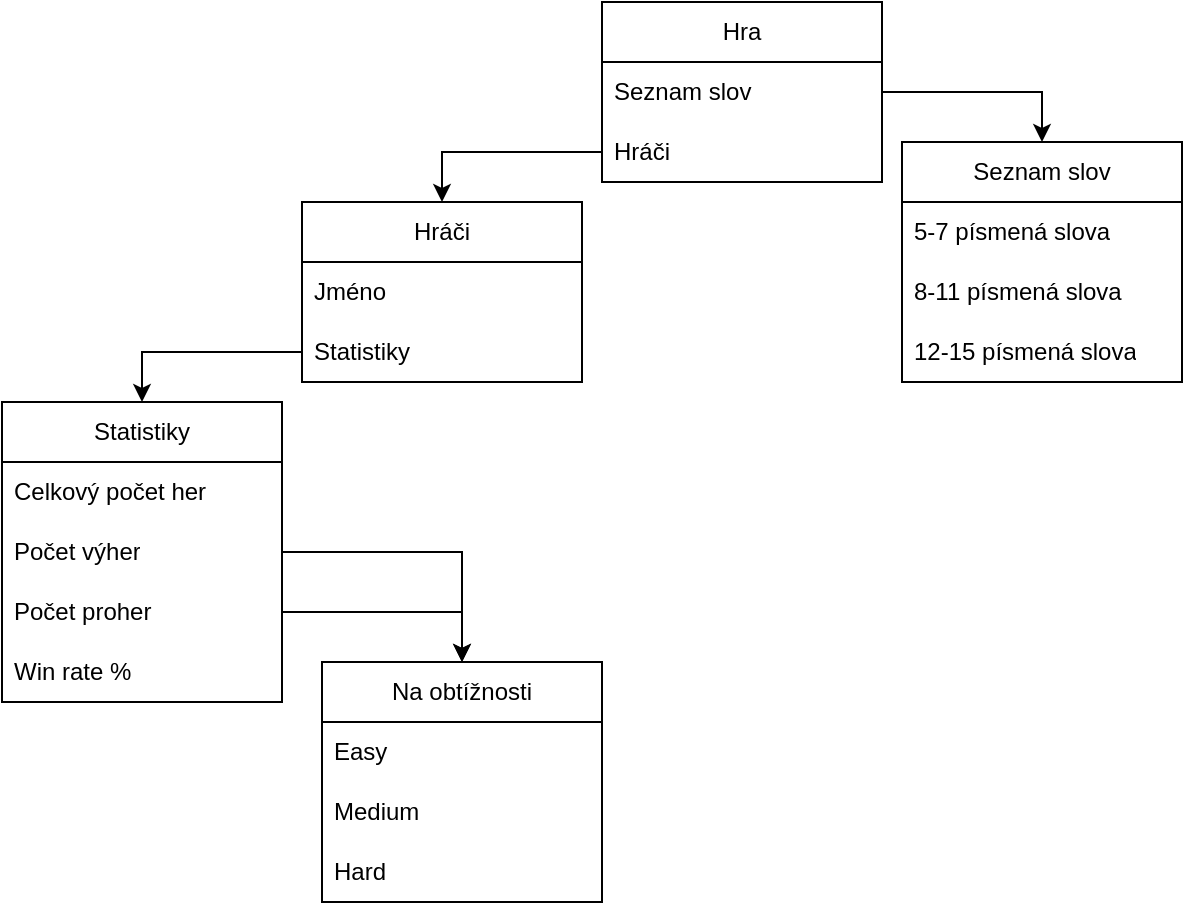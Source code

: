 <mxfile version="22.0.6" type="device">
  <diagram name="Stránka-1" id="vnchgkrExtNLJygW9niD">
    <mxGraphModel dx="937" dy="539" grid="1" gridSize="10" guides="1" tooltips="1" connect="1" arrows="1" fold="1" page="1" pageScale="1" pageWidth="827" pageHeight="1169" math="0" shadow="0">
      <root>
        <mxCell id="0" />
        <mxCell id="1" parent="0" />
        <mxCell id="nbKzUu0LWvW5YM8-ZRvl-2" value="Hra" style="swimlane;fontStyle=0;childLayout=stackLayout;horizontal=1;startSize=30;horizontalStack=0;resizeParent=1;resizeParentMax=0;resizeLast=0;collapsible=1;marginBottom=0;whiteSpace=wrap;html=1;" vertex="1" parent="1">
          <mxGeometry x="420" y="210" width="140" height="90" as="geometry" />
        </mxCell>
        <mxCell id="nbKzUu0LWvW5YM8-ZRvl-3" value="Seznam slov" style="text;strokeColor=none;fillColor=none;align=left;verticalAlign=middle;spacingLeft=4;spacingRight=4;overflow=hidden;points=[[0,0.5],[1,0.5]];portConstraint=eastwest;rotatable=0;whiteSpace=wrap;html=1;" vertex="1" parent="nbKzUu0LWvW5YM8-ZRvl-2">
          <mxGeometry y="30" width="140" height="30" as="geometry" />
        </mxCell>
        <mxCell id="nbKzUu0LWvW5YM8-ZRvl-4" value="Hráči" style="text;strokeColor=none;fillColor=none;align=left;verticalAlign=middle;spacingLeft=4;spacingRight=4;overflow=hidden;points=[[0,0.5],[1,0.5]];portConstraint=eastwest;rotatable=0;whiteSpace=wrap;html=1;" vertex="1" parent="nbKzUu0LWvW5YM8-ZRvl-2">
          <mxGeometry y="60" width="140" height="30" as="geometry" />
        </mxCell>
        <mxCell id="nbKzUu0LWvW5YM8-ZRvl-6" value="Seznam slov" style="swimlane;fontStyle=0;childLayout=stackLayout;horizontal=1;startSize=30;horizontalStack=0;resizeParent=1;resizeParentMax=0;resizeLast=0;collapsible=1;marginBottom=0;whiteSpace=wrap;html=1;" vertex="1" parent="1">
          <mxGeometry x="570" y="280" width="140" height="120" as="geometry" />
        </mxCell>
        <mxCell id="nbKzUu0LWvW5YM8-ZRvl-7" value="5-7 písmená slova" style="text;strokeColor=none;fillColor=none;align=left;verticalAlign=middle;spacingLeft=4;spacingRight=4;overflow=hidden;points=[[0,0.5],[1,0.5]];portConstraint=eastwest;rotatable=0;whiteSpace=wrap;html=1;" vertex="1" parent="nbKzUu0LWvW5YM8-ZRvl-6">
          <mxGeometry y="30" width="140" height="30" as="geometry" />
        </mxCell>
        <mxCell id="nbKzUu0LWvW5YM8-ZRvl-8" value="8-11 písmená slova" style="text;strokeColor=none;fillColor=none;align=left;verticalAlign=middle;spacingLeft=4;spacingRight=4;overflow=hidden;points=[[0,0.5],[1,0.5]];portConstraint=eastwest;rotatable=0;whiteSpace=wrap;html=1;" vertex="1" parent="nbKzUu0LWvW5YM8-ZRvl-6">
          <mxGeometry y="60" width="140" height="30" as="geometry" />
        </mxCell>
        <mxCell id="nbKzUu0LWvW5YM8-ZRvl-9" value="12-15 písmená slova" style="text;strokeColor=none;fillColor=none;align=left;verticalAlign=middle;spacingLeft=4;spacingRight=4;overflow=hidden;points=[[0,0.5],[1,0.5]];portConstraint=eastwest;rotatable=0;whiteSpace=wrap;html=1;" vertex="1" parent="nbKzUu0LWvW5YM8-ZRvl-6">
          <mxGeometry y="90" width="140" height="30" as="geometry" />
        </mxCell>
        <mxCell id="nbKzUu0LWvW5YM8-ZRvl-11" style="edgeStyle=orthogonalEdgeStyle;rounded=0;orthogonalLoop=1;jettySize=auto;html=1;entryX=0.5;entryY=0;entryDx=0;entryDy=0;" edge="1" parent="1" source="nbKzUu0LWvW5YM8-ZRvl-3" target="nbKzUu0LWvW5YM8-ZRvl-6">
          <mxGeometry relative="1" as="geometry" />
        </mxCell>
        <mxCell id="nbKzUu0LWvW5YM8-ZRvl-12" value="Hráči" style="swimlane;fontStyle=0;childLayout=stackLayout;horizontal=1;startSize=30;horizontalStack=0;resizeParent=1;resizeParentMax=0;resizeLast=0;collapsible=1;marginBottom=0;whiteSpace=wrap;html=1;" vertex="1" parent="1">
          <mxGeometry x="270" y="310" width="140" height="90" as="geometry" />
        </mxCell>
        <mxCell id="nbKzUu0LWvW5YM8-ZRvl-13" value="Jméno" style="text;strokeColor=none;fillColor=none;align=left;verticalAlign=middle;spacingLeft=4;spacingRight=4;overflow=hidden;points=[[0,0.5],[1,0.5]];portConstraint=eastwest;rotatable=0;whiteSpace=wrap;html=1;" vertex="1" parent="nbKzUu0LWvW5YM8-ZRvl-12">
          <mxGeometry y="30" width="140" height="30" as="geometry" />
        </mxCell>
        <mxCell id="nbKzUu0LWvW5YM8-ZRvl-14" value="Statistiky" style="text;strokeColor=none;fillColor=none;align=left;verticalAlign=middle;spacingLeft=4;spacingRight=4;overflow=hidden;points=[[0,0.5],[1,0.5]];portConstraint=eastwest;rotatable=0;whiteSpace=wrap;html=1;" vertex="1" parent="nbKzUu0LWvW5YM8-ZRvl-12">
          <mxGeometry y="60" width="140" height="30" as="geometry" />
        </mxCell>
        <mxCell id="nbKzUu0LWvW5YM8-ZRvl-17" style="edgeStyle=orthogonalEdgeStyle;rounded=0;orthogonalLoop=1;jettySize=auto;html=1;" edge="1" parent="1" source="nbKzUu0LWvW5YM8-ZRvl-4" target="nbKzUu0LWvW5YM8-ZRvl-12">
          <mxGeometry relative="1" as="geometry" />
        </mxCell>
        <mxCell id="nbKzUu0LWvW5YM8-ZRvl-18" value="Statistiky" style="swimlane;fontStyle=0;childLayout=stackLayout;horizontal=1;startSize=30;horizontalStack=0;resizeParent=1;resizeParentMax=0;resizeLast=0;collapsible=1;marginBottom=0;whiteSpace=wrap;html=1;" vertex="1" parent="1">
          <mxGeometry x="120" y="410" width="140" height="150" as="geometry" />
        </mxCell>
        <mxCell id="nbKzUu0LWvW5YM8-ZRvl-19" value="Celkový počet her" style="text;strokeColor=none;fillColor=none;align=left;verticalAlign=middle;spacingLeft=4;spacingRight=4;overflow=hidden;points=[[0,0.5],[1,0.5]];portConstraint=eastwest;rotatable=0;whiteSpace=wrap;html=1;" vertex="1" parent="nbKzUu0LWvW5YM8-ZRvl-18">
          <mxGeometry y="30" width="140" height="30" as="geometry" />
        </mxCell>
        <mxCell id="nbKzUu0LWvW5YM8-ZRvl-20" value="Počet výher" style="text;strokeColor=none;fillColor=none;align=left;verticalAlign=middle;spacingLeft=4;spacingRight=4;overflow=hidden;points=[[0,0.5],[1,0.5]];portConstraint=eastwest;rotatable=0;whiteSpace=wrap;html=1;" vertex="1" parent="nbKzUu0LWvW5YM8-ZRvl-18">
          <mxGeometry y="60" width="140" height="30" as="geometry" />
        </mxCell>
        <mxCell id="nbKzUu0LWvW5YM8-ZRvl-21" value="Počet proher" style="text;strokeColor=none;fillColor=none;align=left;verticalAlign=middle;spacingLeft=4;spacingRight=4;overflow=hidden;points=[[0,0.5],[1,0.5]];portConstraint=eastwest;rotatable=0;whiteSpace=wrap;html=1;" vertex="1" parent="nbKzUu0LWvW5YM8-ZRvl-18">
          <mxGeometry y="90" width="140" height="30" as="geometry" />
        </mxCell>
        <mxCell id="nbKzUu0LWvW5YM8-ZRvl-23" value="Win rate %" style="text;strokeColor=none;fillColor=none;align=left;verticalAlign=middle;spacingLeft=4;spacingRight=4;overflow=hidden;points=[[0,0.5],[1,0.5]];portConstraint=eastwest;rotatable=0;whiteSpace=wrap;html=1;" vertex="1" parent="nbKzUu0LWvW5YM8-ZRvl-18">
          <mxGeometry y="120" width="140" height="30" as="geometry" />
        </mxCell>
        <mxCell id="nbKzUu0LWvW5YM8-ZRvl-22" style="edgeStyle=orthogonalEdgeStyle;rounded=0;orthogonalLoop=1;jettySize=auto;html=1;entryX=0.5;entryY=0;entryDx=0;entryDy=0;" edge="1" parent="1" source="nbKzUu0LWvW5YM8-ZRvl-14" target="nbKzUu0LWvW5YM8-ZRvl-18">
          <mxGeometry relative="1" as="geometry" />
        </mxCell>
        <mxCell id="nbKzUu0LWvW5YM8-ZRvl-24" value="Na obtížnosti" style="swimlane;fontStyle=0;childLayout=stackLayout;horizontal=1;startSize=30;horizontalStack=0;resizeParent=1;resizeParentMax=0;resizeLast=0;collapsible=1;marginBottom=0;whiteSpace=wrap;html=1;" vertex="1" parent="1">
          <mxGeometry x="280" y="540" width="140" height="120" as="geometry" />
        </mxCell>
        <mxCell id="nbKzUu0LWvW5YM8-ZRvl-25" value="Easy" style="text;strokeColor=none;fillColor=none;align=left;verticalAlign=middle;spacingLeft=4;spacingRight=4;overflow=hidden;points=[[0,0.5],[1,0.5]];portConstraint=eastwest;rotatable=0;whiteSpace=wrap;html=1;" vertex="1" parent="nbKzUu0LWvW5YM8-ZRvl-24">
          <mxGeometry y="30" width="140" height="30" as="geometry" />
        </mxCell>
        <mxCell id="nbKzUu0LWvW5YM8-ZRvl-26" value="Medium" style="text;strokeColor=none;fillColor=none;align=left;verticalAlign=middle;spacingLeft=4;spacingRight=4;overflow=hidden;points=[[0,0.5],[1,0.5]];portConstraint=eastwest;rotatable=0;whiteSpace=wrap;html=1;" vertex="1" parent="nbKzUu0LWvW5YM8-ZRvl-24">
          <mxGeometry y="60" width="140" height="30" as="geometry" />
        </mxCell>
        <mxCell id="nbKzUu0LWvW5YM8-ZRvl-27" value="Hard" style="text;strokeColor=none;fillColor=none;align=left;verticalAlign=middle;spacingLeft=4;spacingRight=4;overflow=hidden;points=[[0,0.5],[1,0.5]];portConstraint=eastwest;rotatable=0;whiteSpace=wrap;html=1;" vertex="1" parent="nbKzUu0LWvW5YM8-ZRvl-24">
          <mxGeometry y="90" width="140" height="30" as="geometry" />
        </mxCell>
        <mxCell id="nbKzUu0LWvW5YM8-ZRvl-28" style="edgeStyle=orthogonalEdgeStyle;rounded=0;orthogonalLoop=1;jettySize=auto;html=1;entryX=0.5;entryY=0;entryDx=0;entryDy=0;" edge="1" parent="1" source="nbKzUu0LWvW5YM8-ZRvl-20" target="nbKzUu0LWvW5YM8-ZRvl-24">
          <mxGeometry relative="1" as="geometry" />
        </mxCell>
        <mxCell id="nbKzUu0LWvW5YM8-ZRvl-30" style="edgeStyle=orthogonalEdgeStyle;rounded=0;orthogonalLoop=1;jettySize=auto;html=1;entryX=0.5;entryY=0;entryDx=0;entryDy=0;" edge="1" parent="1" source="nbKzUu0LWvW5YM8-ZRvl-21" target="nbKzUu0LWvW5YM8-ZRvl-24">
          <mxGeometry relative="1" as="geometry" />
        </mxCell>
      </root>
    </mxGraphModel>
  </diagram>
</mxfile>
